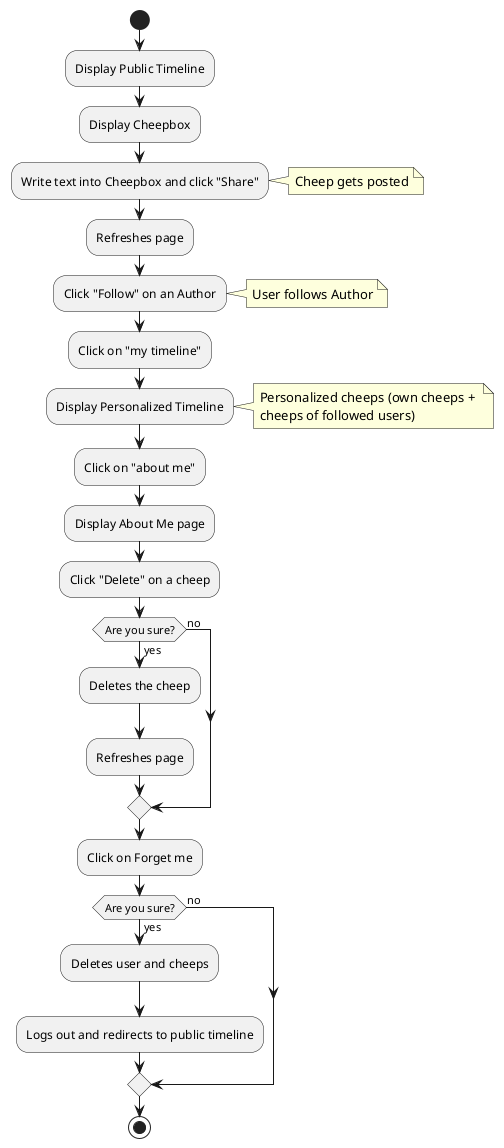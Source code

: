 @startuml user_activity_authenticated
start
:Display Public Timeline;
:Display Cheepbox;
:Write text into Cheepbox and click "Share"; 
note right
    Cheep gets posted
end note
:Refreshes page;
:Click "Follow" on an Author;
note right
    User follows Author
end note
:Click on "my timeline";
:Display Personalized Timeline;
note right
    Personalized cheeps (own cheeps + 
    cheeps of followed users)
end note
:Click on "about me";
:Display About Me page;
:Click "Delete" on a cheep;
if (Are you sure?) then (yes)
    :Deletes the cheep;
    :Refreshes page;
else (no)
endif
:Click on Forget me;
if (Are you sure?) then (yes)
    :Deletes user and cheeps;
    :Logs out and redirects to public timeline;
else (no)
endif
stop
@enduml